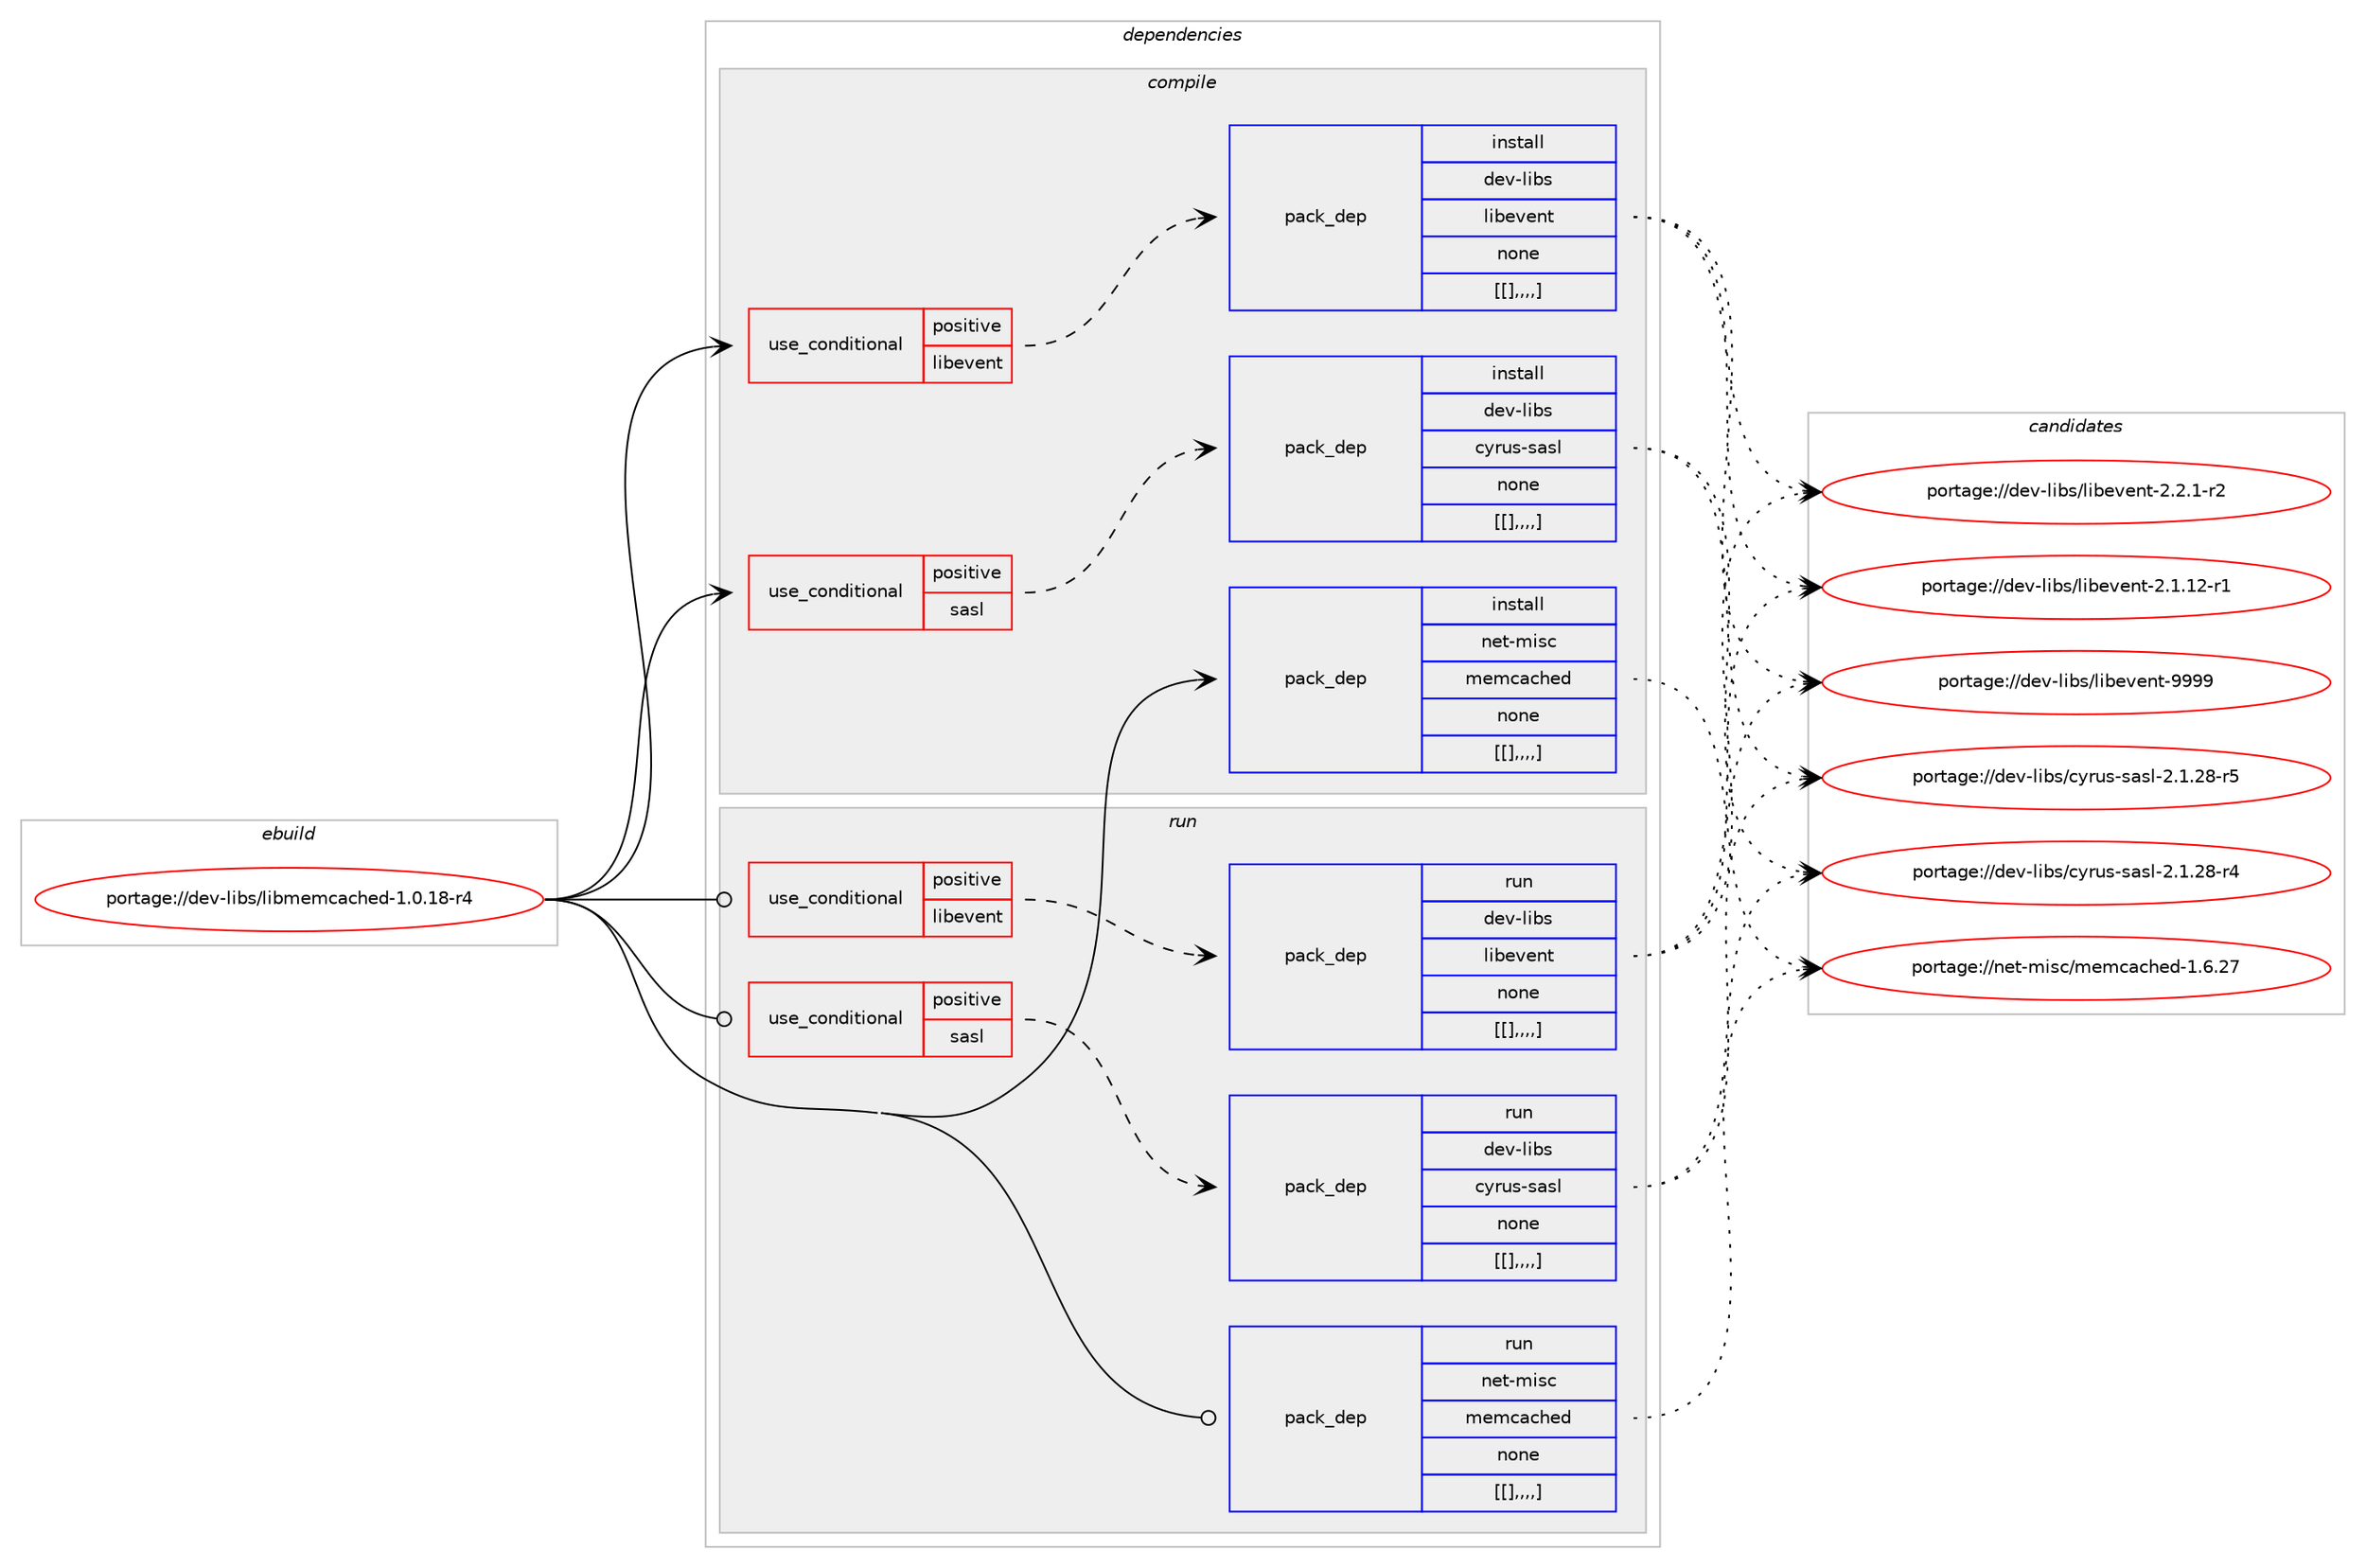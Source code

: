 digraph prolog {

# *************
# Graph options
# *************

newrank=true;
concentrate=true;
compound=true;
graph [rankdir=LR,fontname=Helvetica,fontsize=10,ranksep=1.5];#, ranksep=2.5, nodesep=0.2];
edge  [arrowhead=vee];
node  [fontname=Helvetica,fontsize=10];

# **********
# The ebuild
# **********

subgraph cluster_leftcol {
color=gray;
label=<<i>ebuild</i>>;
id [label="portage://dev-libs/libmemcached-1.0.18-r4", color=red, width=4, href="../dev-libs/libmemcached-1.0.18-r4.svg"];
}

# ****************
# The dependencies
# ****************

subgraph cluster_midcol {
color=gray;
label=<<i>dependencies</i>>;
subgraph cluster_compile {
fillcolor="#eeeeee";
style=filled;
label=<<i>compile</i>>;
subgraph cond27775 {
dependency111725 [label=<<TABLE BORDER="0" CELLBORDER="1" CELLSPACING="0" CELLPADDING="4"><TR><TD ROWSPAN="3" CELLPADDING="10">use_conditional</TD></TR><TR><TD>positive</TD></TR><TR><TD>libevent</TD></TR></TABLE>>, shape=none, color=red];
subgraph pack82790 {
dependency111726 [label=<<TABLE BORDER="0" CELLBORDER="1" CELLSPACING="0" CELLPADDING="4" WIDTH="220"><TR><TD ROWSPAN="6" CELLPADDING="30">pack_dep</TD></TR><TR><TD WIDTH="110">install</TD></TR><TR><TD>dev-libs</TD></TR><TR><TD>libevent</TD></TR><TR><TD>none</TD></TR><TR><TD>[[],,,,]</TD></TR></TABLE>>, shape=none, color=blue];
}
dependency111725:e -> dependency111726:w [weight=20,style="dashed",arrowhead="vee"];
}
id:e -> dependency111725:w [weight=20,style="solid",arrowhead="vee"];
subgraph cond27776 {
dependency111727 [label=<<TABLE BORDER="0" CELLBORDER="1" CELLSPACING="0" CELLPADDING="4"><TR><TD ROWSPAN="3" CELLPADDING="10">use_conditional</TD></TR><TR><TD>positive</TD></TR><TR><TD>sasl</TD></TR></TABLE>>, shape=none, color=red];
subgraph pack82791 {
dependency111728 [label=<<TABLE BORDER="0" CELLBORDER="1" CELLSPACING="0" CELLPADDING="4" WIDTH="220"><TR><TD ROWSPAN="6" CELLPADDING="30">pack_dep</TD></TR><TR><TD WIDTH="110">install</TD></TR><TR><TD>dev-libs</TD></TR><TR><TD>cyrus-sasl</TD></TR><TR><TD>none</TD></TR><TR><TD>[[],,,,]</TD></TR></TABLE>>, shape=none, color=blue];
}
dependency111727:e -> dependency111728:w [weight=20,style="dashed",arrowhead="vee"];
}
id:e -> dependency111727:w [weight=20,style="solid",arrowhead="vee"];
subgraph pack82792 {
dependency111729 [label=<<TABLE BORDER="0" CELLBORDER="1" CELLSPACING="0" CELLPADDING="4" WIDTH="220"><TR><TD ROWSPAN="6" CELLPADDING="30">pack_dep</TD></TR><TR><TD WIDTH="110">install</TD></TR><TR><TD>net-misc</TD></TR><TR><TD>memcached</TD></TR><TR><TD>none</TD></TR><TR><TD>[[],,,,]</TD></TR></TABLE>>, shape=none, color=blue];
}
id:e -> dependency111729:w [weight=20,style="solid",arrowhead="vee"];
}
subgraph cluster_compileandrun {
fillcolor="#eeeeee";
style=filled;
label=<<i>compile and run</i>>;
}
subgraph cluster_run {
fillcolor="#eeeeee";
style=filled;
label=<<i>run</i>>;
subgraph cond27777 {
dependency111730 [label=<<TABLE BORDER="0" CELLBORDER="1" CELLSPACING="0" CELLPADDING="4"><TR><TD ROWSPAN="3" CELLPADDING="10">use_conditional</TD></TR><TR><TD>positive</TD></TR><TR><TD>libevent</TD></TR></TABLE>>, shape=none, color=red];
subgraph pack82793 {
dependency111731 [label=<<TABLE BORDER="0" CELLBORDER="1" CELLSPACING="0" CELLPADDING="4" WIDTH="220"><TR><TD ROWSPAN="6" CELLPADDING="30">pack_dep</TD></TR><TR><TD WIDTH="110">run</TD></TR><TR><TD>dev-libs</TD></TR><TR><TD>libevent</TD></TR><TR><TD>none</TD></TR><TR><TD>[[],,,,]</TD></TR></TABLE>>, shape=none, color=blue];
}
dependency111730:e -> dependency111731:w [weight=20,style="dashed",arrowhead="vee"];
}
id:e -> dependency111730:w [weight=20,style="solid",arrowhead="odot"];
subgraph cond27778 {
dependency111732 [label=<<TABLE BORDER="0" CELLBORDER="1" CELLSPACING="0" CELLPADDING="4"><TR><TD ROWSPAN="3" CELLPADDING="10">use_conditional</TD></TR><TR><TD>positive</TD></TR><TR><TD>sasl</TD></TR></TABLE>>, shape=none, color=red];
subgraph pack82794 {
dependency111733 [label=<<TABLE BORDER="0" CELLBORDER="1" CELLSPACING="0" CELLPADDING="4" WIDTH="220"><TR><TD ROWSPAN="6" CELLPADDING="30">pack_dep</TD></TR><TR><TD WIDTH="110">run</TD></TR><TR><TD>dev-libs</TD></TR><TR><TD>cyrus-sasl</TD></TR><TR><TD>none</TD></TR><TR><TD>[[],,,,]</TD></TR></TABLE>>, shape=none, color=blue];
}
dependency111732:e -> dependency111733:w [weight=20,style="dashed",arrowhead="vee"];
}
id:e -> dependency111732:w [weight=20,style="solid",arrowhead="odot"];
subgraph pack82795 {
dependency111734 [label=<<TABLE BORDER="0" CELLBORDER="1" CELLSPACING="0" CELLPADDING="4" WIDTH="220"><TR><TD ROWSPAN="6" CELLPADDING="30">pack_dep</TD></TR><TR><TD WIDTH="110">run</TD></TR><TR><TD>net-misc</TD></TR><TR><TD>memcached</TD></TR><TR><TD>none</TD></TR><TR><TD>[[],,,,]</TD></TR></TABLE>>, shape=none, color=blue];
}
id:e -> dependency111734:w [weight=20,style="solid",arrowhead="odot"];
}
}

# **************
# The candidates
# **************

subgraph cluster_choices {
rank=same;
color=gray;
label=<<i>candidates</i>>;

subgraph choice82790 {
color=black;
nodesep=1;
choice100101118451081059811547108105981011181011101164557575757 [label="portage://dev-libs/libevent-9999", color=red, width=4,href="../dev-libs/libevent-9999.svg"];
choice100101118451081059811547108105981011181011101164550465046494511450 [label="portage://dev-libs/libevent-2.2.1-r2", color=red, width=4,href="../dev-libs/libevent-2.2.1-r2.svg"];
choice10010111845108105981154710810598101118101110116455046494649504511449 [label="portage://dev-libs/libevent-2.1.12-r1", color=red, width=4,href="../dev-libs/libevent-2.1.12-r1.svg"];
dependency111726:e -> choice100101118451081059811547108105981011181011101164557575757:w [style=dotted,weight="100"];
dependency111726:e -> choice100101118451081059811547108105981011181011101164550465046494511450:w [style=dotted,weight="100"];
dependency111726:e -> choice10010111845108105981154710810598101118101110116455046494649504511449:w [style=dotted,weight="100"];
}
subgraph choice82791 {
color=black;
nodesep=1;
choice100101118451081059811547991211141171154511597115108455046494650564511453 [label="portage://dev-libs/cyrus-sasl-2.1.28-r5", color=red, width=4,href="../dev-libs/cyrus-sasl-2.1.28-r5.svg"];
choice100101118451081059811547991211141171154511597115108455046494650564511452 [label="portage://dev-libs/cyrus-sasl-2.1.28-r4", color=red, width=4,href="../dev-libs/cyrus-sasl-2.1.28-r4.svg"];
dependency111728:e -> choice100101118451081059811547991211141171154511597115108455046494650564511453:w [style=dotted,weight="100"];
dependency111728:e -> choice100101118451081059811547991211141171154511597115108455046494650564511452:w [style=dotted,weight="100"];
}
subgraph choice82792 {
color=black;
nodesep=1;
choice11010111645109105115994710910110999979910410110045494654465055 [label="portage://net-misc/memcached-1.6.27", color=red, width=4,href="../net-misc/memcached-1.6.27.svg"];
dependency111729:e -> choice11010111645109105115994710910110999979910410110045494654465055:w [style=dotted,weight="100"];
}
subgraph choice82793 {
color=black;
nodesep=1;
choice100101118451081059811547108105981011181011101164557575757 [label="portage://dev-libs/libevent-9999", color=red, width=4,href="../dev-libs/libevent-9999.svg"];
choice100101118451081059811547108105981011181011101164550465046494511450 [label="portage://dev-libs/libevent-2.2.1-r2", color=red, width=4,href="../dev-libs/libevent-2.2.1-r2.svg"];
choice10010111845108105981154710810598101118101110116455046494649504511449 [label="portage://dev-libs/libevent-2.1.12-r1", color=red, width=4,href="../dev-libs/libevent-2.1.12-r1.svg"];
dependency111731:e -> choice100101118451081059811547108105981011181011101164557575757:w [style=dotted,weight="100"];
dependency111731:e -> choice100101118451081059811547108105981011181011101164550465046494511450:w [style=dotted,weight="100"];
dependency111731:e -> choice10010111845108105981154710810598101118101110116455046494649504511449:w [style=dotted,weight="100"];
}
subgraph choice82794 {
color=black;
nodesep=1;
choice100101118451081059811547991211141171154511597115108455046494650564511453 [label="portage://dev-libs/cyrus-sasl-2.1.28-r5", color=red, width=4,href="../dev-libs/cyrus-sasl-2.1.28-r5.svg"];
choice100101118451081059811547991211141171154511597115108455046494650564511452 [label="portage://dev-libs/cyrus-sasl-2.1.28-r4", color=red, width=4,href="../dev-libs/cyrus-sasl-2.1.28-r4.svg"];
dependency111733:e -> choice100101118451081059811547991211141171154511597115108455046494650564511453:w [style=dotted,weight="100"];
dependency111733:e -> choice100101118451081059811547991211141171154511597115108455046494650564511452:w [style=dotted,weight="100"];
}
subgraph choice82795 {
color=black;
nodesep=1;
choice11010111645109105115994710910110999979910410110045494654465055 [label="portage://net-misc/memcached-1.6.27", color=red, width=4,href="../net-misc/memcached-1.6.27.svg"];
dependency111734:e -> choice11010111645109105115994710910110999979910410110045494654465055:w [style=dotted,weight="100"];
}
}

}
